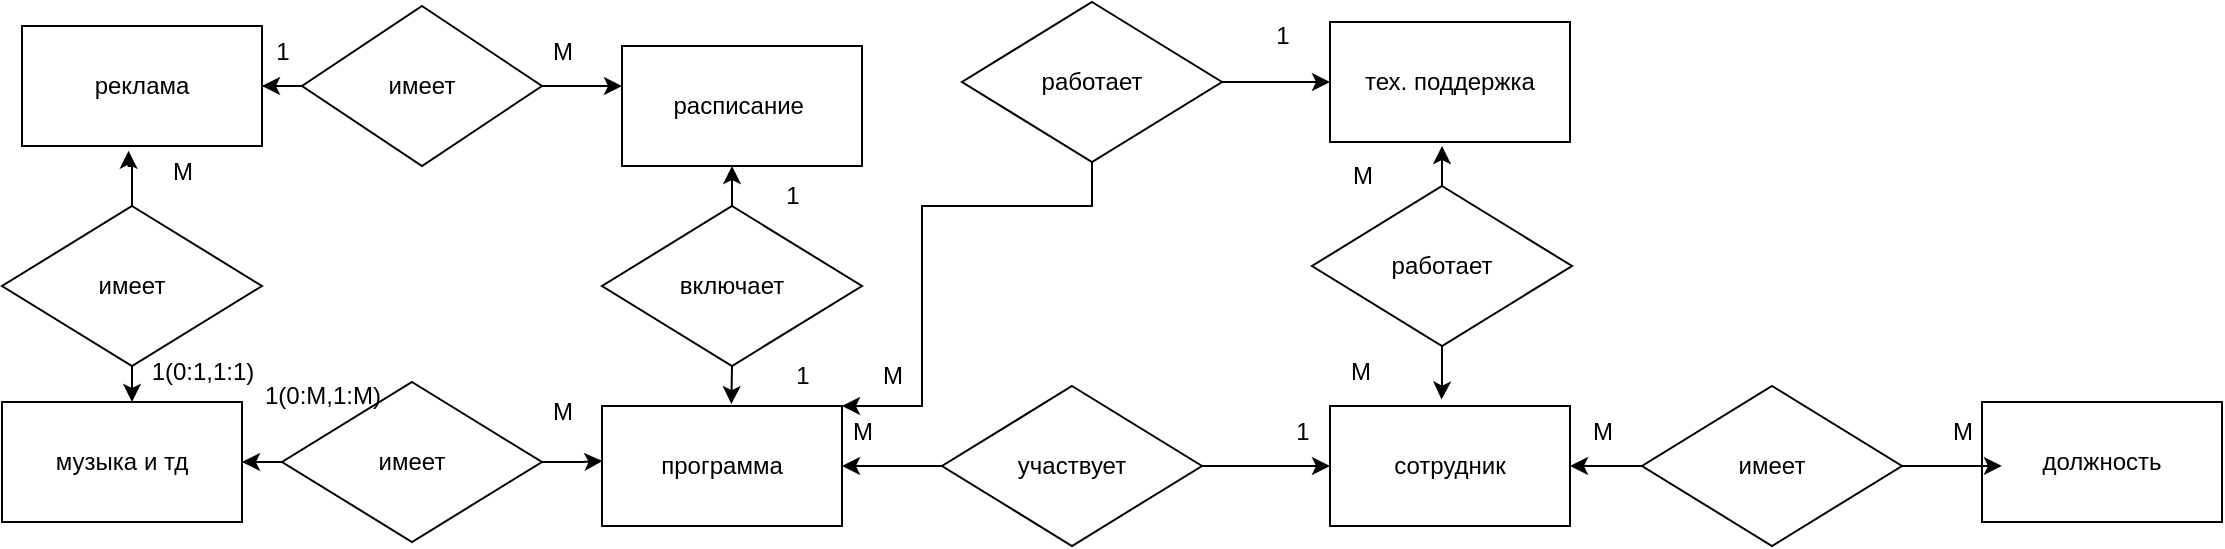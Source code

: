 <mxfile version="22.0.5" type="device">
  <diagram name="Страница — 1" id="ANzKE4HPqCSJMEvoz9SH">
    <mxGraphModel dx="2226" dy="681" grid="1" gridSize="10" guides="1" tooltips="1" connect="1" arrows="1" fold="1" page="1" pageScale="1" pageWidth="827" pageHeight="1169" math="0" shadow="0">
      <root>
        <mxCell id="0" />
        <mxCell id="1" parent="0" />
        <mxCell id="Dk2gaVEhIqQ-_u3O1y7d-19" value="программа" style="rounded=0;whiteSpace=wrap;html=1;" parent="1" vertex="1">
          <mxGeometry x="-10" y="290" width="120" height="60" as="geometry" />
        </mxCell>
        <mxCell id="Dk2gaVEhIqQ-_u3O1y7d-20" value="сотрудник" style="rounded=0;whiteSpace=wrap;html=1;" parent="1" vertex="1">
          <mxGeometry x="354" y="290" width="120" height="60" as="geometry" />
        </mxCell>
        <mxCell id="Dk2gaVEhIqQ-_u3O1y7d-22" style="edgeStyle=orthogonalEdgeStyle;rounded=0;orthogonalLoop=1;jettySize=auto;html=1;exitX=0;exitY=0.5;exitDx=0;exitDy=0;entryX=1;entryY=0.5;entryDx=0;entryDy=0;" parent="1" source="Dk2gaVEhIqQ-_u3O1y7d-21" target="Dk2gaVEhIqQ-_u3O1y7d-19" edge="1">
          <mxGeometry relative="1" as="geometry" />
        </mxCell>
        <mxCell id="Dk2gaVEhIqQ-_u3O1y7d-23" style="edgeStyle=orthogonalEdgeStyle;rounded=0;orthogonalLoop=1;jettySize=auto;html=1;exitX=1;exitY=0.5;exitDx=0;exitDy=0;" parent="1" source="Dk2gaVEhIqQ-_u3O1y7d-21" target="Dk2gaVEhIqQ-_u3O1y7d-20" edge="1">
          <mxGeometry relative="1" as="geometry" />
        </mxCell>
        <mxCell id="Dk2gaVEhIqQ-_u3O1y7d-21" value="участвует" style="rhombus;whiteSpace=wrap;html=1;" parent="1" vertex="1">
          <mxGeometry x="160" y="280" width="130" height="80" as="geometry" />
        </mxCell>
        <mxCell id="Dk2gaVEhIqQ-_u3O1y7d-24" value="1" style="text;html=1;align=center;verticalAlign=middle;resizable=0;points=[];autosize=1;strokeColor=none;fillColor=none;" parent="1" vertex="1">
          <mxGeometry x="325" y="288" width="30" height="30" as="geometry" />
        </mxCell>
        <mxCell id="Dk2gaVEhIqQ-_u3O1y7d-25" value="M" style="text;html=1;align=center;verticalAlign=middle;resizable=0;points=[];autosize=1;strokeColor=none;fillColor=none;" parent="1" vertex="1">
          <mxGeometry x="105" y="288" width="30" height="30" as="geometry" />
        </mxCell>
        <mxCell id="Dk2gaVEhIqQ-_u3O1y7d-26" value="должность" style="rounded=0;whiteSpace=wrap;html=1;" parent="1" vertex="1">
          <mxGeometry x="680" y="288" width="120" height="60" as="geometry" />
        </mxCell>
        <mxCell id="Dk2gaVEhIqQ-_u3O1y7d-29" style="edgeStyle=orthogonalEdgeStyle;rounded=0;orthogonalLoop=1;jettySize=auto;html=1;entryX=1;entryY=0.5;entryDx=0;entryDy=0;" parent="1" source="Dk2gaVEhIqQ-_u3O1y7d-28" target="Dk2gaVEhIqQ-_u3O1y7d-20" edge="1">
          <mxGeometry relative="1" as="geometry" />
        </mxCell>
        <mxCell id="Dk2gaVEhIqQ-_u3O1y7d-28" value="имеет" style="rhombus;whiteSpace=wrap;html=1;" parent="1" vertex="1">
          <mxGeometry x="510" y="280" width="130" height="80" as="geometry" />
        </mxCell>
        <mxCell id="Dk2gaVEhIqQ-_u3O1y7d-30" style="edgeStyle=orthogonalEdgeStyle;rounded=0;orthogonalLoop=1;jettySize=auto;html=1;entryX=0.083;entryY=0.533;entryDx=0;entryDy=0;entryPerimeter=0;" parent="1" source="Dk2gaVEhIqQ-_u3O1y7d-28" target="Dk2gaVEhIqQ-_u3O1y7d-26" edge="1">
          <mxGeometry relative="1" as="geometry" />
        </mxCell>
        <mxCell id="Dk2gaVEhIqQ-_u3O1y7d-31" value="M" style="text;html=1;align=center;verticalAlign=middle;resizable=0;points=[];autosize=1;strokeColor=none;fillColor=none;" parent="1" vertex="1">
          <mxGeometry x="655" y="288" width="30" height="30" as="geometry" />
        </mxCell>
        <mxCell id="Dk2gaVEhIqQ-_u3O1y7d-32" value="M" style="text;html=1;align=center;verticalAlign=middle;resizable=0;points=[];autosize=1;strokeColor=none;fillColor=none;" parent="1" vertex="1">
          <mxGeometry x="475" y="288" width="30" height="30" as="geometry" />
        </mxCell>
        <mxCell id="Dk2gaVEhIqQ-_u3O1y7d-35" value="расписание&amp;nbsp;" style="rounded=0;whiteSpace=wrap;html=1;" parent="1" vertex="1">
          <mxGeometry y="110" width="120" height="60" as="geometry" />
        </mxCell>
        <mxCell id="Dk2gaVEhIqQ-_u3O1y7d-36" value="включает" style="rhombus;whiteSpace=wrap;html=1;" parent="1" vertex="1">
          <mxGeometry x="-10" y="190" width="130" height="80" as="geometry" />
        </mxCell>
        <mxCell id="Dk2gaVEhIqQ-_u3O1y7d-37" style="edgeStyle=orthogonalEdgeStyle;rounded=0;orthogonalLoop=1;jettySize=auto;html=1;entryX=0.455;entryY=0.991;entryDx=0;entryDy=0;entryPerimeter=0;" parent="1" source="Dk2gaVEhIqQ-_u3O1y7d-36" target="Dk2gaVEhIqQ-_u3O1y7d-35" edge="1">
          <mxGeometry relative="1" as="geometry" />
        </mxCell>
        <mxCell id="Dk2gaVEhIqQ-_u3O1y7d-38" style="edgeStyle=orthogonalEdgeStyle;rounded=0;orthogonalLoop=1;jettySize=auto;html=1;exitX=0.5;exitY=1;exitDx=0;exitDy=0;entryX=0.539;entryY=-0.016;entryDx=0;entryDy=0;entryPerimeter=0;" parent="1" source="Dk2gaVEhIqQ-_u3O1y7d-36" target="Dk2gaVEhIqQ-_u3O1y7d-19" edge="1">
          <mxGeometry relative="1" as="geometry" />
        </mxCell>
        <mxCell id="Dk2gaVEhIqQ-_u3O1y7d-39" value="1" style="text;html=1;align=center;verticalAlign=middle;resizable=0;points=[];autosize=1;strokeColor=none;fillColor=none;" parent="1" vertex="1">
          <mxGeometry x="70" y="170" width="30" height="30" as="geometry" />
        </mxCell>
        <mxCell id="Dk2gaVEhIqQ-_u3O1y7d-40" value="1" style="text;html=1;align=center;verticalAlign=middle;resizable=0;points=[];autosize=1;strokeColor=none;fillColor=none;" parent="1" vertex="1">
          <mxGeometry x="75" y="260" width="30" height="30" as="geometry" />
        </mxCell>
        <mxCell id="Dk2gaVEhIqQ-_u3O1y7d-41" value="музыка и тд" style="rounded=0;whiteSpace=wrap;html=1;" parent="1" vertex="1">
          <mxGeometry x="-310" y="288" width="120" height="60" as="geometry" />
        </mxCell>
        <mxCell id="Dk2gaVEhIqQ-_u3O1y7d-43" style="edgeStyle=orthogonalEdgeStyle;rounded=0;orthogonalLoop=1;jettySize=auto;html=1;entryX=1;entryY=0.5;entryDx=0;entryDy=0;" parent="1" source="Dk2gaVEhIqQ-_u3O1y7d-42" target="Dk2gaVEhIqQ-_u3O1y7d-41" edge="1">
          <mxGeometry relative="1" as="geometry" />
        </mxCell>
        <mxCell id="Dk2gaVEhIqQ-_u3O1y7d-42" value="имеет" style="rhombus;whiteSpace=wrap;html=1;" parent="1" vertex="1">
          <mxGeometry x="-170" y="278" width="130" height="80" as="geometry" />
        </mxCell>
        <mxCell id="Dk2gaVEhIqQ-_u3O1y7d-44" style="edgeStyle=orthogonalEdgeStyle;rounded=0;orthogonalLoop=1;jettySize=auto;html=1;entryX=0.002;entryY=0.458;entryDx=0;entryDy=0;entryPerimeter=0;" parent="1" source="Dk2gaVEhIqQ-_u3O1y7d-42" target="Dk2gaVEhIqQ-_u3O1y7d-19" edge="1">
          <mxGeometry relative="1" as="geometry" />
        </mxCell>
        <mxCell id="Dk2gaVEhIqQ-_u3O1y7d-45" value="1(0:M,1:M)" style="text;html=1;align=center;verticalAlign=middle;resizable=0;points=[];autosize=1;strokeColor=none;fillColor=none;" parent="1" vertex="1">
          <mxGeometry x="-190" y="270" width="80" height="30" as="geometry" />
        </mxCell>
        <mxCell id="Dk2gaVEhIqQ-_u3O1y7d-46" value="M" style="text;html=1;align=center;verticalAlign=middle;resizable=0;points=[];autosize=1;strokeColor=none;fillColor=none;" parent="1" vertex="1">
          <mxGeometry x="-45" y="278" width="30" height="30" as="geometry" />
        </mxCell>
        <mxCell id="Dk2gaVEhIqQ-_u3O1y7d-47" value="реклама" style="rounded=0;whiteSpace=wrap;html=1;" parent="1" vertex="1">
          <mxGeometry x="-300" y="100" width="120" height="60" as="geometry" />
        </mxCell>
        <mxCell id="Dk2gaVEhIqQ-_u3O1y7d-49" value="" style="edgeStyle=orthogonalEdgeStyle;rounded=0;orthogonalLoop=1;jettySize=auto;html=1;" parent="1" source="Dk2gaVEhIqQ-_u3O1y7d-48" target="Dk2gaVEhIqQ-_u3O1y7d-41" edge="1">
          <mxGeometry relative="1" as="geometry">
            <Array as="points">
              <mxPoint x="-250" y="290" />
              <mxPoint x="-250" y="290" />
            </Array>
          </mxGeometry>
        </mxCell>
        <mxCell id="Dk2gaVEhIqQ-_u3O1y7d-48" value="имеет" style="rhombus;whiteSpace=wrap;html=1;" parent="1" vertex="1">
          <mxGeometry x="-310" y="190" width="130" height="80" as="geometry" />
        </mxCell>
        <mxCell id="Dk2gaVEhIqQ-_u3O1y7d-50" style="edgeStyle=orthogonalEdgeStyle;rounded=0;orthogonalLoop=1;jettySize=auto;html=1;entryX=0.444;entryY=1.039;entryDx=0;entryDy=0;entryPerimeter=0;" parent="1" source="Dk2gaVEhIqQ-_u3O1y7d-48" target="Dk2gaVEhIqQ-_u3O1y7d-47" edge="1">
          <mxGeometry relative="1" as="geometry" />
        </mxCell>
        <mxCell id="Dk2gaVEhIqQ-_u3O1y7d-51" value="1(0:1,1:1)" style="text;html=1;align=center;verticalAlign=middle;resizable=0;points=[];autosize=1;strokeColor=none;fillColor=none;" parent="1" vertex="1">
          <mxGeometry x="-245" y="258" width="70" height="30" as="geometry" />
        </mxCell>
        <mxCell id="Dk2gaVEhIqQ-_u3O1y7d-52" value="M" style="text;html=1;align=center;verticalAlign=middle;resizable=0;points=[];autosize=1;strokeColor=none;fillColor=none;" parent="1" vertex="1">
          <mxGeometry x="-235" y="158" width="30" height="30" as="geometry" />
        </mxCell>
        <mxCell id="Dk2gaVEhIqQ-_u3O1y7d-53" value="тех. поддержка" style="rounded=0;whiteSpace=wrap;html=1;" parent="1" vertex="1">
          <mxGeometry x="354" y="98" width="120" height="60" as="geometry" />
        </mxCell>
        <mxCell id="Dk2gaVEhIqQ-_u3O1y7d-61" style="edgeStyle=orthogonalEdgeStyle;rounded=0;orthogonalLoop=1;jettySize=auto;html=1;" parent="1" source="Dk2gaVEhIqQ-_u3O1y7d-55" edge="1">
          <mxGeometry relative="1" as="geometry">
            <mxPoint x="410" y="160" as="targetPoint" />
          </mxGeometry>
        </mxCell>
        <mxCell id="Dk2gaVEhIqQ-_u3O1y7d-55" value="работает" style="rhombus;whiteSpace=wrap;html=1;" parent="1" vertex="1">
          <mxGeometry x="345" y="180" width="130" height="80" as="geometry" />
        </mxCell>
        <mxCell id="Dk2gaVEhIqQ-_u3O1y7d-58" style="edgeStyle=orthogonalEdgeStyle;rounded=0;orthogonalLoop=1;jettySize=auto;html=1;" parent="1" source="Dk2gaVEhIqQ-_u3O1y7d-56" target="Dk2gaVEhIqQ-_u3O1y7d-47" edge="1">
          <mxGeometry relative="1" as="geometry" />
        </mxCell>
        <mxCell id="Dk2gaVEhIqQ-_u3O1y7d-56" value="имеет" style="rhombus;whiteSpace=wrap;html=1;" parent="1" vertex="1">
          <mxGeometry x="-160" y="90" width="120" height="80" as="geometry" />
        </mxCell>
        <mxCell id="Dk2gaVEhIqQ-_u3O1y7d-57" style="edgeStyle=orthogonalEdgeStyle;rounded=0;orthogonalLoop=1;jettySize=auto;html=1;exitX=1;exitY=0.5;exitDx=0;exitDy=0;" parent="1" source="Dk2gaVEhIqQ-_u3O1y7d-56" edge="1">
          <mxGeometry relative="1" as="geometry">
            <mxPoint x="-85" y="184" as="sourcePoint" />
            <mxPoint y="130" as="targetPoint" />
            <Array as="points">
              <mxPoint y="130" />
            </Array>
          </mxGeometry>
        </mxCell>
        <mxCell id="Dk2gaVEhIqQ-_u3O1y7d-59" value="1" style="text;html=1;align=center;verticalAlign=middle;resizable=0;points=[];autosize=1;strokeColor=none;fillColor=none;" parent="1" vertex="1">
          <mxGeometry x="-185" y="98" width="30" height="30" as="geometry" />
        </mxCell>
        <mxCell id="Dk2gaVEhIqQ-_u3O1y7d-60" value="М" style="text;html=1;align=center;verticalAlign=middle;resizable=0;points=[];autosize=1;strokeColor=none;fillColor=none;" parent="1" vertex="1">
          <mxGeometry x="-45" y="98" width="30" height="30" as="geometry" />
        </mxCell>
        <mxCell id="Dk2gaVEhIqQ-_u3O1y7d-62" value="M" style="text;html=1;align=center;verticalAlign=middle;resizable=0;points=[];autosize=1;strokeColor=none;fillColor=none;" parent="1" vertex="1">
          <mxGeometry x="355" y="160" width="30" height="30" as="geometry" />
        </mxCell>
        <mxCell id="Dk2gaVEhIqQ-_u3O1y7d-63" style="edgeStyle=orthogonalEdgeStyle;rounded=0;orthogonalLoop=1;jettySize=auto;html=1;entryX=0.465;entryY=-0.054;entryDx=0;entryDy=0;entryPerimeter=0;" parent="1" source="Dk2gaVEhIqQ-_u3O1y7d-55" target="Dk2gaVEhIqQ-_u3O1y7d-20" edge="1">
          <mxGeometry relative="1" as="geometry" />
        </mxCell>
        <mxCell id="Dk2gaVEhIqQ-_u3O1y7d-64" value="M" style="text;html=1;align=center;verticalAlign=middle;resizable=0;points=[];autosize=1;strokeColor=none;fillColor=none;" parent="1" vertex="1">
          <mxGeometry x="354" y="258" width="30" height="30" as="geometry" />
        </mxCell>
        <mxCell id="L2r5BxZI7cI_QM2o98lk-2" style="edgeStyle=orthogonalEdgeStyle;rounded=0;orthogonalLoop=1;jettySize=auto;html=1;entryX=0;entryY=0.5;entryDx=0;entryDy=0;" edge="1" parent="1" source="L2r5BxZI7cI_QM2o98lk-1" target="Dk2gaVEhIqQ-_u3O1y7d-53">
          <mxGeometry relative="1" as="geometry" />
        </mxCell>
        <mxCell id="L2r5BxZI7cI_QM2o98lk-3" style="edgeStyle=orthogonalEdgeStyle;rounded=0;orthogonalLoop=1;jettySize=auto;html=1;entryX=1;entryY=0;entryDx=0;entryDy=0;" edge="1" parent="1" source="L2r5BxZI7cI_QM2o98lk-1" target="Dk2gaVEhIqQ-_u3O1y7d-19">
          <mxGeometry relative="1" as="geometry">
            <Array as="points">
              <mxPoint x="235" y="190" />
              <mxPoint x="150" y="190" />
              <mxPoint x="150" y="290" />
            </Array>
          </mxGeometry>
        </mxCell>
        <mxCell id="L2r5BxZI7cI_QM2o98lk-1" value="работает" style="rhombus;whiteSpace=wrap;html=1;" vertex="1" parent="1">
          <mxGeometry x="170" y="88" width="130" height="80" as="geometry" />
        </mxCell>
        <mxCell id="L2r5BxZI7cI_QM2o98lk-5" value="M" style="text;html=1;align=center;verticalAlign=middle;resizable=0;points=[];autosize=1;strokeColor=none;fillColor=none;" vertex="1" parent="1">
          <mxGeometry x="120" y="260" width="30" height="30" as="geometry" />
        </mxCell>
        <mxCell id="L2r5BxZI7cI_QM2o98lk-6" value="1" style="text;html=1;align=center;verticalAlign=middle;resizable=0;points=[];autosize=1;strokeColor=none;fillColor=none;" vertex="1" parent="1">
          <mxGeometry x="315" y="90" width="30" height="30" as="geometry" />
        </mxCell>
      </root>
    </mxGraphModel>
  </diagram>
</mxfile>
